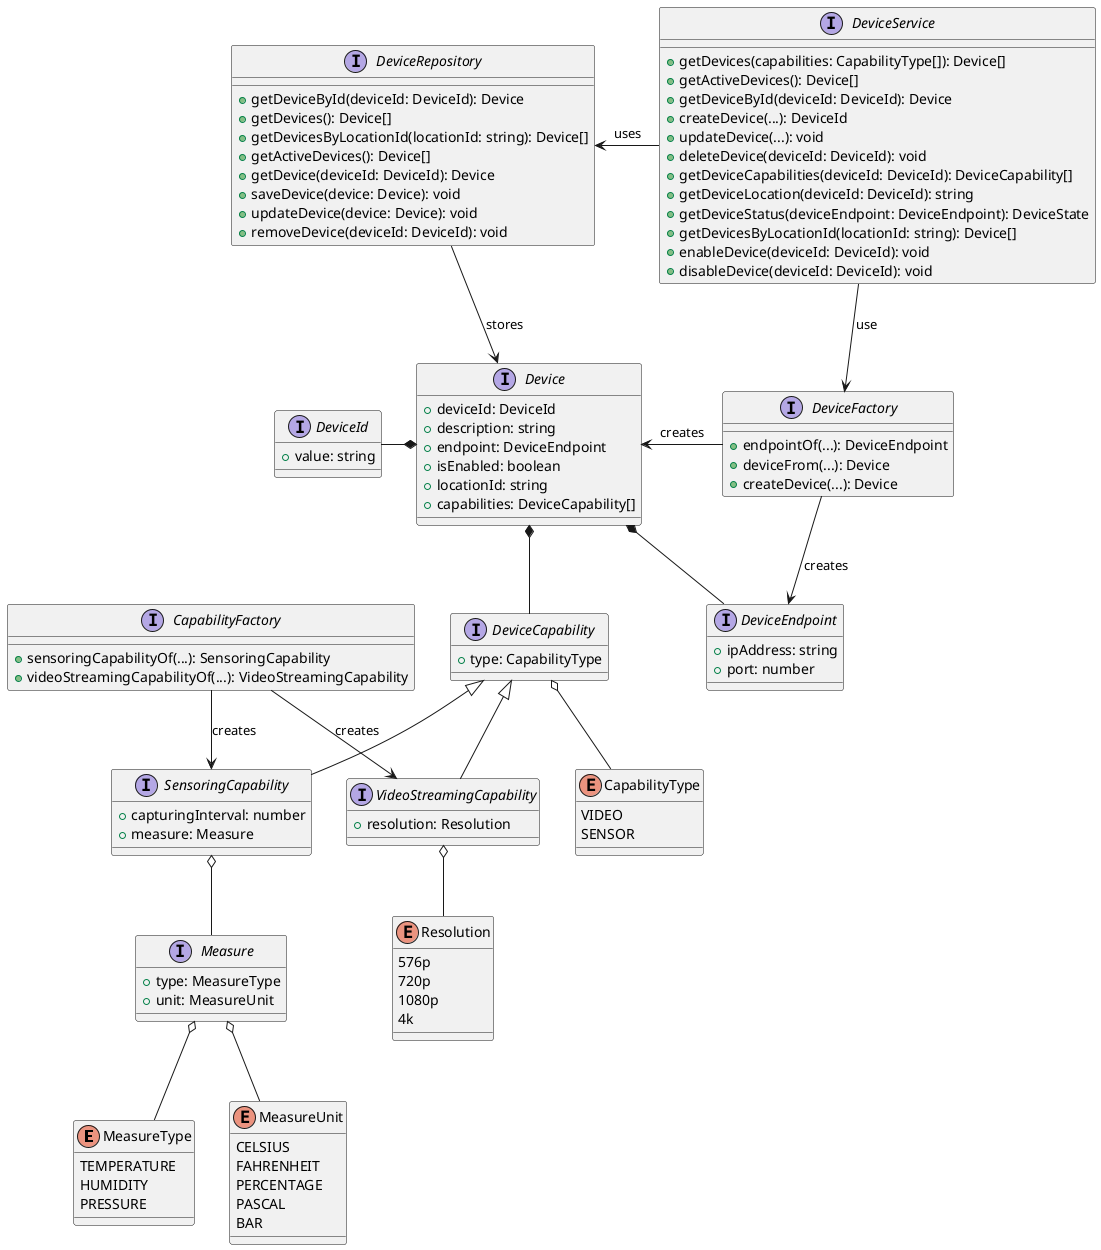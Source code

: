 @startuml

'interface DomainEvent {
'  + id: DomainEventId
'  + timestamp: Date
'}
'
'interface DeviceEvent {
'  + sourceDeviceId: string
'}
'
'interface Measurement {
'  + measure: Measure
'  + value: any
'}
'
'interface MonitoringService {
' + getCapturingDevices(): Device[]
' + startMonitoring(deviceId: DeviceId): void
' + stopMonitoring(deviceId: DeviceId): void
'}
'
'interface DeviceState {
'  + id: string
'  + location: string
'  + enabled: boolean
'  + capabilities: DeviceCapability[]
'}
'
'DomainEvent <|-- DeviceEvent
'DeviceEvent <|-- Measurement


enum MeasureType {
  TEMPERATURE
  HUMIDITY
  PRESSURE
}

enum MeasureUnit {
  CELSIUS
  FAHRENHEIT
  PERCENTAGE
  PASCAL
  BAR
}

interface Measure {
  + type: MeasureType
  + unit: MeasureUnit
}
Measure o-- MeasureType
Measure o-- MeasureUnit





'------------ DEVICES ------------


interface DeviceId {
  + value: string
}

interface DeviceEndpoint {
  + ipAddress: string
  + port: number
}

enum CapabilityType {
  VIDEO
  SENSOR
}

interface DeviceCapability {
  + type: CapabilityType
}
DeviceCapability o-- CapabilityType

interface VideoStreamingCapability {
  + resolution: Resolution
}
VideoStreamingCapability -up-|> DeviceCapability
VideoStreamingCapability o-- Resolution

enum Resolution {
  576p
  720p
  1080p
  4k
}

interface SensoringCapability {
  + capturingInterval: number
  + measure: Measure
}
SensoringCapability -up-|> DeviceCapability
SensoringCapability o-- Measure

interface CapabilityFactory {
  + sensoringCapabilityOf(...): SensoringCapability
  + videoStreamingCapabilityOf(...): VideoStreamingCapability
}

CapabilityFactory --> SensoringCapability: creates
CapabilityFactory --> VideoStreamingCapability: creates

interface Device {
  + deviceId: DeviceId
  + description: string
  + endpoint: DeviceEndpoint
  + isEnabled: boolean
  + locationId: string
  + capabilities: DeviceCapability[]
}
Device *-left- DeviceId
Device *-- DeviceEndpoint
Device *-- DeviceCapability


interface DeviceFactory {
  + endpointOf(...): DeviceEndpoint
  + deviceFrom(...): Device
  + createDevice(...): Device
}

interface DeviceRepository {
  + getDeviceById(deviceId: DeviceId): Device
  + getDevices(): Device[]
  + getDevicesByLocationId(locationId: string): Device[]
  + getActiveDevices(): Device[]
  + getDevice(deviceId: DeviceId): Device
  + saveDevice(device: Device): void
  + updateDevice(device: Device): void
  + removeDevice(deviceId: DeviceId): void
}

interface DeviceService {
  + getDevices(capabilities: CapabilityType[]): Device[]
  + getActiveDevices(): Device[]
  + getDeviceById(deviceId: DeviceId): Device
  + createDevice(...): DeviceId
  + updateDevice(...): void
  + deleteDevice(deviceId: DeviceId): void
  + getDeviceCapabilities(deviceId: DeviceId): DeviceCapability[]
  + getDeviceLocation(deviceId: DeviceId): string
  + getDeviceStatus(deviceEndpoint: DeviceEndpoint): DeviceState
  + getDevicesByLocationId(locationId: string): Device[]
  + enableDevice(deviceId: DeviceId): void
  + disableDevice(deviceId: DeviceId): void
}


DeviceFactory -left-> Device: creates
DeviceFactory --> DeviceEndpoint: creates
DeviceRepository --> Device : stores
DeviceService -left-> DeviceRepository: uses
DeviceService --> DeviceFactory: use

'note bottom of Device: Entity



@enduml
